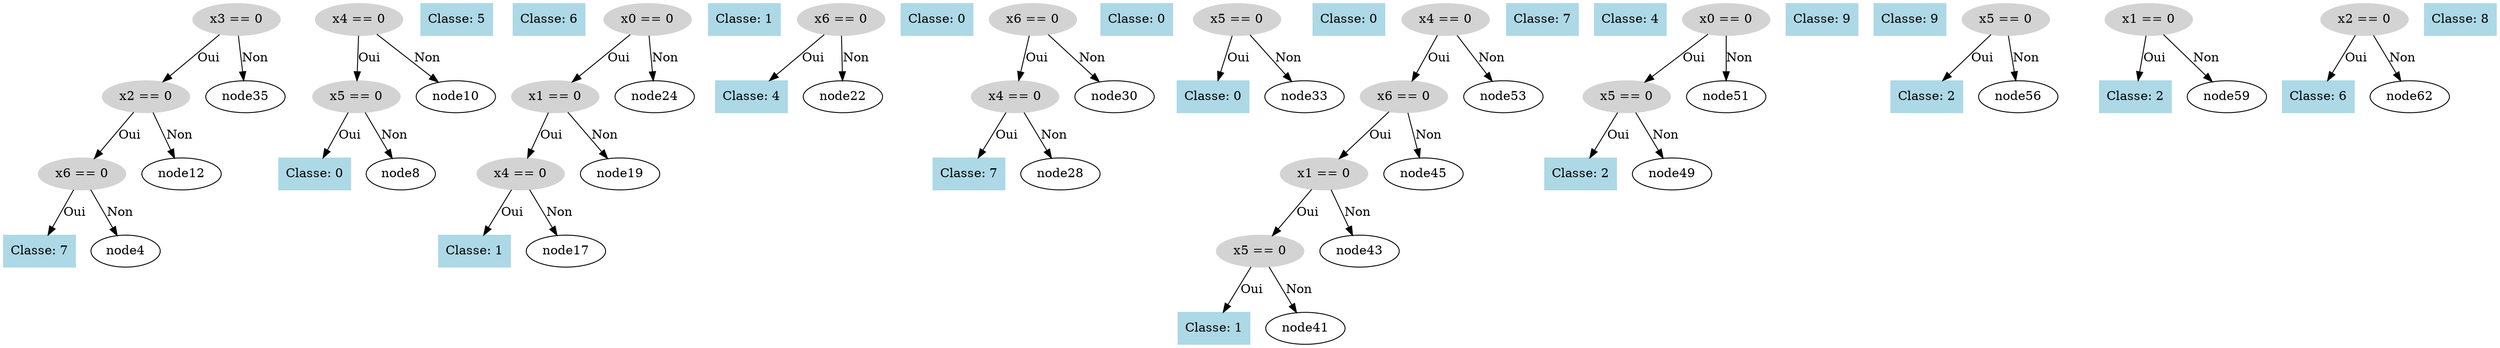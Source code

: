 digraph DecisionTree {
  node0 [label="x3 == 0", shape=ellipse, style=filled, color=lightgray];
  node0 -> node1 [label="Oui"];
  node1 [label="x2 == 0", shape=ellipse, style=filled, color=lightgray];
  node1 -> node2 [label="Oui"];
  node2 [label="x6 == 0", shape=ellipse, style=filled, color=lightgray];
  node2 -> node3 [label="Oui"];
  node3 [label="Classe: 7", shape=box, style=filled, color=lightblue];
  node2 -> node4 [label="Non"];
  node5 [label="x4 == 0", shape=ellipse, style=filled, color=lightgray];
  node5 -> node6 [label="Oui"];
  node6 [label="x5 == 0", shape=ellipse, style=filled, color=lightgray];
  node6 -> node7 [label="Oui"];
  node7 [label="Classe: 0", shape=box, style=filled, color=lightblue];
  node6 -> node8 [label="Non"];
  node9 [label="Classe: 5", shape=box, style=filled, color=lightblue];
  node5 -> node10 [label="Non"];
  node11 [label="Classe: 6", shape=box, style=filled, color=lightblue];
  node1 -> node12 [label="Non"];
  node13 [label="x0 == 0", shape=ellipse, style=filled, color=lightgray];
  node13 -> node14 [label="Oui"];
  node14 [label="x1 == 0", shape=ellipse, style=filled, color=lightgray];
  node14 -> node15 [label="Oui"];
  node15 [label="x4 == 0", shape=ellipse, style=filled, color=lightgray];
  node15 -> node16 [label="Oui"];
  node16 [label="Classe: 1", shape=box, style=filled, color=lightblue];
  node15 -> node17 [label="Non"];
  node18 [label="Classe: 1", shape=box, style=filled, color=lightblue];
  node14 -> node19 [label="Non"];
  node20 [label="x6 == 0", shape=ellipse, style=filled, color=lightgray];
  node20 -> node21 [label="Oui"];
  node21 [label="Classe: 4", shape=box, style=filled, color=lightblue];
  node20 -> node22 [label="Non"];
  node23 [label="Classe: 0", shape=box, style=filled, color=lightblue];
  node13 -> node24 [label="Non"];
  node25 [label="x6 == 0", shape=ellipse, style=filled, color=lightgray];
  node25 -> node26 [label="Oui"];
  node26 [label="x4 == 0", shape=ellipse, style=filled, color=lightgray];
  node26 -> node27 [label="Oui"];
  node27 [label="Classe: 7", shape=box, style=filled, color=lightblue];
  node26 -> node28 [label="Non"];
  node29 [label="Classe: 0", shape=box, style=filled, color=lightblue];
  node25 -> node30 [label="Non"];
  node31 [label="x5 == 0", shape=ellipse, style=filled, color=lightgray];
  node31 -> node32 [label="Oui"];
  node32 [label="Classe: 0", shape=box, style=filled, color=lightblue];
  node31 -> node33 [label="Non"];
  node34 [label="Classe: 0", shape=box, style=filled, color=lightblue];
  node0 -> node35 [label="Non"];
  node36 [label="x4 == 0", shape=ellipse, style=filled, color=lightgray];
  node36 -> node37 [label="Oui"];
  node37 [label="x6 == 0", shape=ellipse, style=filled, color=lightgray];
  node37 -> node38 [label="Oui"];
  node38 [label="x1 == 0", shape=ellipse, style=filled, color=lightgray];
  node38 -> node39 [label="Oui"];
  node39 [label="x5 == 0", shape=ellipse, style=filled, color=lightgray];
  node39 -> node40 [label="Oui"];
  node40 [label="Classe: 1", shape=box, style=filled, color=lightblue];
  node39 -> node41 [label="Non"];
  node42 [label="Classe: 7", shape=box, style=filled, color=lightblue];
  node38 -> node43 [label="Non"];
  node44 [label="Classe: 4", shape=box, style=filled, color=lightblue];
  node37 -> node45 [label="Non"];
  node46 [label="x0 == 0", shape=ellipse, style=filled, color=lightgray];
  node46 -> node47 [label="Oui"];
  node47 [label="x5 == 0", shape=ellipse, style=filled, color=lightgray];
  node47 -> node48 [label="Oui"];
  node48 [label="Classe: 2", shape=box, style=filled, color=lightblue];
  node47 -> node49 [label="Non"];
  node50 [label="Classe: 9", shape=box, style=filled, color=lightblue];
  node46 -> node51 [label="Non"];
  node52 [label="Classe: 9", shape=box, style=filled, color=lightblue];
  node36 -> node53 [label="Non"];
  node54 [label="x5 == 0", shape=ellipse, style=filled, color=lightgray];
  node54 -> node55 [label="Oui"];
  node55 [label="Classe: 2", shape=box, style=filled, color=lightblue];
  node54 -> node56 [label="Non"];
  node57 [label="x1 == 0", shape=ellipse, style=filled, color=lightgray];
  node57 -> node58 [label="Oui"];
  node58 [label="Classe: 2", shape=box, style=filled, color=lightblue];
  node57 -> node59 [label="Non"];
  node60 [label="x2 == 0", shape=ellipse, style=filled, color=lightgray];
  node60 -> node61 [label="Oui"];
  node61 [label="Classe: 6", shape=box, style=filled, color=lightblue];
  node60 -> node62 [label="Non"];
  node63 [label="Classe: 8", shape=box, style=filled, color=lightblue];
}
